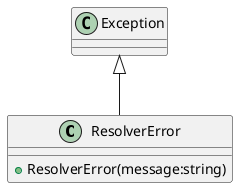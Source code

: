 @startuml
class ResolverError {
    + ResolverError(message:string)
}
Exception <|-- ResolverError
@enduml
